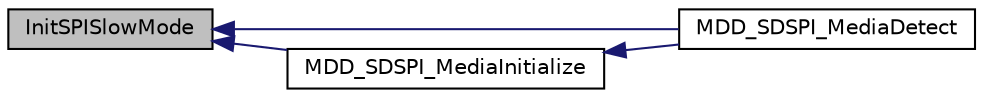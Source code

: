 digraph "InitSPISlowMode"
{
  edge [fontname="Helvetica",fontsize="10",labelfontname="Helvetica",labelfontsize="10"];
  node [fontname="Helvetica",fontsize="10",shape=record];
  rankdir="LR";
  Node1 [label="InitSPISlowMode",height=0.2,width=0.4,color="black", fillcolor="grey75", style="filled", fontcolor="black"];
  Node1 -> Node2 [dir="back",color="midnightblue",fontsize="10",style="solid",fontname="Helvetica"];
  Node2 [label="MDD_SDSPI_MediaDetect",height=0.2,width=0.4,color="black", fillcolor="white", style="filled",URL="$_s_d-_s_p_i_8c.html#a30887940b056f7563f2c31cfdc9b9527"];
  Node1 -> Node3 [dir="back",color="midnightblue",fontsize="10",style="solid",fontname="Helvetica"];
  Node3 [label="MDD_SDSPI_MediaInitialize",height=0.2,width=0.4,color="black", fillcolor="white", style="filled",URL="$_s_d-_s_p_i_8c.html#a399249708046e5c18471a82c2e8119ab"];
  Node3 -> Node2 [dir="back",color="midnightblue",fontsize="10",style="solid",fontname="Helvetica"];
}
